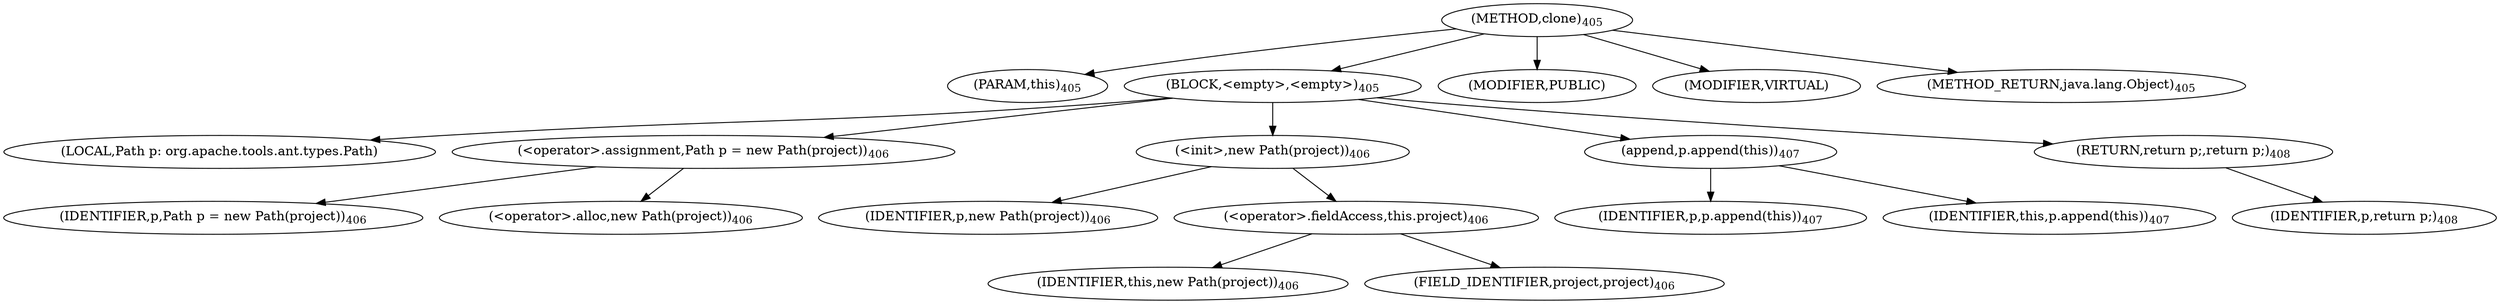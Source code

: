 digraph "clone" {  
"906" [label = <(METHOD,clone)<SUB>405</SUB>> ]
"79" [label = <(PARAM,this)<SUB>405</SUB>> ]
"907" [label = <(BLOCK,&lt;empty&gt;,&lt;empty&gt;)<SUB>405</SUB>> ]
"77" [label = <(LOCAL,Path p: org.apache.tools.ant.types.Path)> ]
"908" [label = <(&lt;operator&gt;.assignment,Path p = new Path(project))<SUB>406</SUB>> ]
"909" [label = <(IDENTIFIER,p,Path p = new Path(project))<SUB>406</SUB>> ]
"910" [label = <(&lt;operator&gt;.alloc,new Path(project))<SUB>406</SUB>> ]
"911" [label = <(&lt;init&gt;,new Path(project))<SUB>406</SUB>> ]
"76" [label = <(IDENTIFIER,p,new Path(project))<SUB>406</SUB>> ]
"912" [label = <(&lt;operator&gt;.fieldAccess,this.project)<SUB>406</SUB>> ]
"913" [label = <(IDENTIFIER,this,new Path(project))<SUB>406</SUB>> ]
"914" [label = <(FIELD_IDENTIFIER,project,project)<SUB>406</SUB>> ]
"915" [label = <(append,p.append(this))<SUB>407</SUB>> ]
"916" [label = <(IDENTIFIER,p,p.append(this))<SUB>407</SUB>> ]
"78" [label = <(IDENTIFIER,this,p.append(this))<SUB>407</SUB>> ]
"917" [label = <(RETURN,return p;,return p;)<SUB>408</SUB>> ]
"918" [label = <(IDENTIFIER,p,return p;)<SUB>408</SUB>> ]
"919" [label = <(MODIFIER,PUBLIC)> ]
"920" [label = <(MODIFIER,VIRTUAL)> ]
"921" [label = <(METHOD_RETURN,java.lang.Object)<SUB>405</SUB>> ]
  "906" -> "79" 
  "906" -> "907" 
  "906" -> "919" 
  "906" -> "920" 
  "906" -> "921" 
  "907" -> "77" 
  "907" -> "908" 
  "907" -> "911" 
  "907" -> "915" 
  "907" -> "917" 
  "908" -> "909" 
  "908" -> "910" 
  "911" -> "76" 
  "911" -> "912" 
  "912" -> "913" 
  "912" -> "914" 
  "915" -> "916" 
  "915" -> "78" 
  "917" -> "918" 
}
